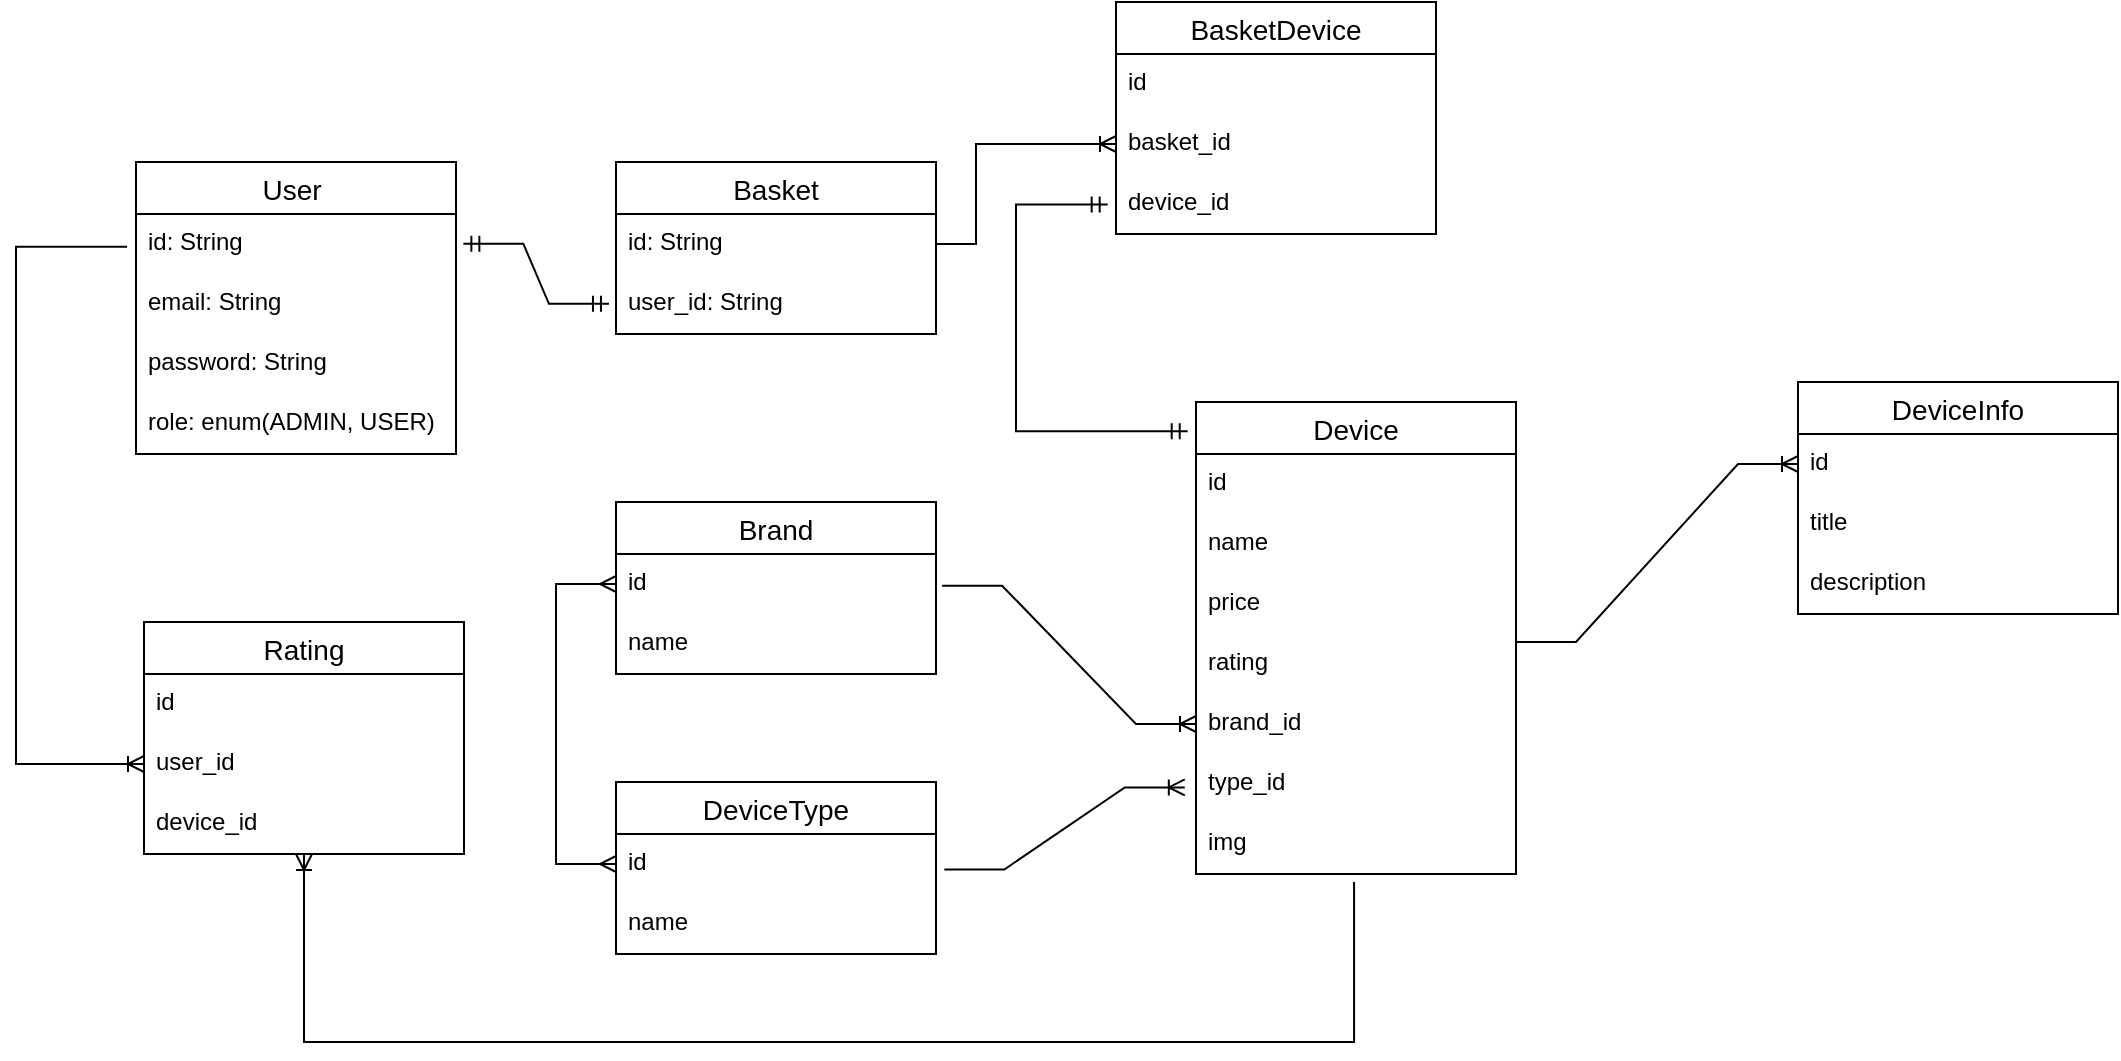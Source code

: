 <mxfile version="22.1.5" type="device">
  <diagram name="Страница — 1" id="DCpCnhBi3tA0dC7Fj1zN">
    <mxGraphModel dx="683" dy="361" grid="1" gridSize="10" guides="1" tooltips="1" connect="1" arrows="1" fold="1" page="1" pageScale="1" pageWidth="827" pageHeight="1169" math="0" shadow="0">
      <root>
        <mxCell id="0" />
        <mxCell id="1" parent="0" />
        <mxCell id="J6SNPG1azMCu8jnUknJW-1" value="User " style="swimlane;fontStyle=0;childLayout=stackLayout;horizontal=1;startSize=26;horizontalStack=0;resizeParent=1;resizeParentMax=0;resizeLast=0;collapsible=1;marginBottom=0;align=center;fontSize=14;" parent="1" vertex="1">
          <mxGeometry x="330" y="340" width="160" height="146" as="geometry" />
        </mxCell>
        <mxCell id="J6SNPG1azMCu8jnUknJW-2" value="id: String" style="text;strokeColor=none;fillColor=none;spacingLeft=4;spacingRight=4;overflow=hidden;rotatable=0;points=[[0,0.5],[1,0.5]];portConstraint=eastwest;fontSize=12;whiteSpace=wrap;html=1;" parent="J6SNPG1azMCu8jnUknJW-1" vertex="1">
          <mxGeometry y="26" width="160" height="30" as="geometry" />
        </mxCell>
        <mxCell id="J6SNPG1azMCu8jnUknJW-3" value="email: String" style="text;strokeColor=none;fillColor=none;spacingLeft=4;spacingRight=4;overflow=hidden;rotatable=0;points=[[0,0.5],[1,0.5]];portConstraint=eastwest;fontSize=12;whiteSpace=wrap;html=1;" parent="J6SNPG1azMCu8jnUknJW-1" vertex="1">
          <mxGeometry y="56" width="160" height="30" as="geometry" />
        </mxCell>
        <mxCell id="J6SNPG1azMCu8jnUknJW-5" value="password: String&lt;br&gt;" style="text;strokeColor=none;fillColor=none;spacingLeft=4;spacingRight=4;overflow=hidden;rotatable=0;points=[[0,0.5],[1,0.5]];portConstraint=eastwest;fontSize=12;whiteSpace=wrap;html=1;" parent="J6SNPG1azMCu8jnUknJW-1" vertex="1">
          <mxGeometry y="86" width="160" height="30" as="geometry" />
        </mxCell>
        <mxCell id="J6SNPG1azMCu8jnUknJW-4" value="role: enum(ADMIN, USER)" style="text;strokeColor=none;fillColor=none;spacingLeft=4;spacingRight=4;overflow=hidden;rotatable=0;points=[[0,0.5],[1,0.5]];portConstraint=eastwest;fontSize=12;whiteSpace=wrap;html=1;" parent="J6SNPG1azMCu8jnUknJW-1" vertex="1">
          <mxGeometry y="116" width="160" height="30" as="geometry" />
        </mxCell>
        <mxCell id="J6SNPG1azMCu8jnUknJW-6" value="Basket" style="swimlane;fontStyle=0;childLayout=stackLayout;horizontal=1;startSize=26;horizontalStack=0;resizeParent=1;resizeParentMax=0;resizeLast=0;collapsible=1;marginBottom=0;align=center;fontSize=14;" parent="1" vertex="1">
          <mxGeometry x="570" y="340" width="160" height="86" as="geometry" />
        </mxCell>
        <mxCell id="J6SNPG1azMCu8jnUknJW-7" value="id: String" style="text;strokeColor=none;fillColor=none;spacingLeft=4;spacingRight=4;overflow=hidden;rotatable=0;points=[[0,0.5],[1,0.5]];portConstraint=eastwest;fontSize=12;whiteSpace=wrap;html=1;" parent="J6SNPG1azMCu8jnUknJW-6" vertex="1">
          <mxGeometry y="26" width="160" height="30" as="geometry" />
        </mxCell>
        <mxCell id="J6SNPG1azMCu8jnUknJW-8" value="user_id: String" style="text;strokeColor=none;fillColor=none;spacingLeft=4;spacingRight=4;overflow=hidden;rotatable=0;points=[[0,0.5],[1,0.5]];portConstraint=eastwest;fontSize=12;whiteSpace=wrap;html=1;" parent="J6SNPG1azMCu8jnUknJW-6" vertex="1">
          <mxGeometry y="56" width="160" height="30" as="geometry" />
        </mxCell>
        <mxCell id="J6SNPG1azMCu8jnUknJW-11" value="" style="edgeStyle=entityRelationEdgeStyle;fontSize=12;html=1;endArrow=ERmandOne;startArrow=ERmandOne;rounded=0;entryX=-0.022;entryY=0.497;entryDx=0;entryDy=0;entryPerimeter=0;exitX=1.023;exitY=0.497;exitDx=0;exitDy=0;exitPerimeter=0;" parent="1" source="J6SNPG1azMCu8jnUknJW-2" target="J6SNPG1azMCu8jnUknJW-8" edge="1">
          <mxGeometry width="100" height="100" relative="1" as="geometry">
            <mxPoint x="490" y="440" as="sourcePoint" />
            <mxPoint x="590" y="340" as="targetPoint" />
          </mxGeometry>
        </mxCell>
        <mxCell id="J6SNPG1azMCu8jnUknJW-18" value="Device" style="swimlane;fontStyle=0;childLayout=stackLayout;horizontal=1;startSize=26;horizontalStack=0;resizeParent=1;resizeParentMax=0;resizeLast=0;collapsible=1;marginBottom=0;align=center;fontSize=14;" parent="1" vertex="1">
          <mxGeometry x="860" y="460" width="160" height="236" as="geometry" />
        </mxCell>
        <mxCell id="J6SNPG1azMCu8jnUknJW-19" value="id" style="text;strokeColor=none;fillColor=none;spacingLeft=4;spacingRight=4;overflow=hidden;rotatable=0;points=[[0,0.5],[1,0.5]];portConstraint=eastwest;fontSize=12;whiteSpace=wrap;html=1;" parent="J6SNPG1azMCu8jnUknJW-18" vertex="1">
          <mxGeometry y="26" width="160" height="30" as="geometry" />
        </mxCell>
        <mxCell id="J6SNPG1azMCu8jnUknJW-20" value="name" style="text;strokeColor=none;fillColor=none;spacingLeft=4;spacingRight=4;overflow=hidden;rotatable=0;points=[[0,0.5],[1,0.5]];portConstraint=eastwest;fontSize=12;whiteSpace=wrap;html=1;" parent="J6SNPG1azMCu8jnUknJW-18" vertex="1">
          <mxGeometry y="56" width="160" height="30" as="geometry" />
        </mxCell>
        <mxCell id="J6SNPG1azMCu8jnUknJW-21" value="price" style="text;strokeColor=none;fillColor=none;spacingLeft=4;spacingRight=4;overflow=hidden;rotatable=0;points=[[0,0.5],[1,0.5]];portConstraint=eastwest;fontSize=12;whiteSpace=wrap;html=1;" parent="J6SNPG1azMCu8jnUknJW-18" vertex="1">
          <mxGeometry y="86" width="160" height="30" as="geometry" />
        </mxCell>
        <mxCell id="J6SNPG1azMCu8jnUknJW-23" value="rating" style="text;strokeColor=none;fillColor=none;spacingLeft=4;spacingRight=4;overflow=hidden;rotatable=0;points=[[0,0.5],[1,0.5]];portConstraint=eastwest;fontSize=12;whiteSpace=wrap;html=1;" parent="J6SNPG1azMCu8jnUknJW-18" vertex="1">
          <mxGeometry y="116" width="160" height="30" as="geometry" />
        </mxCell>
        <mxCell id="J6SNPG1azMCu8jnUknJW-24" value="brand_id&lt;br&gt;" style="text;strokeColor=none;fillColor=none;spacingLeft=4;spacingRight=4;overflow=hidden;rotatable=0;points=[[0,0.5],[1,0.5]];portConstraint=eastwest;fontSize=12;whiteSpace=wrap;html=1;" parent="J6SNPG1azMCu8jnUknJW-18" vertex="1">
          <mxGeometry y="146" width="160" height="30" as="geometry" />
        </mxCell>
        <mxCell id="J6SNPG1azMCu8jnUknJW-22" value="type_id" style="text;strokeColor=none;fillColor=none;spacingLeft=4;spacingRight=4;overflow=hidden;rotatable=0;points=[[0,0.5],[1,0.5]];portConstraint=eastwest;fontSize=12;whiteSpace=wrap;html=1;" parent="J6SNPG1azMCu8jnUknJW-18" vertex="1">
          <mxGeometry y="176" width="160" height="30" as="geometry" />
        </mxCell>
        <mxCell id="J6SNPG1azMCu8jnUknJW-25" value="img" style="text;strokeColor=none;fillColor=none;spacingLeft=4;spacingRight=4;overflow=hidden;rotatable=0;points=[[0,0.5],[1,0.5]];portConstraint=eastwest;fontSize=12;whiteSpace=wrap;html=1;" parent="J6SNPG1azMCu8jnUknJW-18" vertex="1">
          <mxGeometry y="206" width="160" height="30" as="geometry" />
        </mxCell>
        <mxCell id="J6SNPG1azMCu8jnUknJW-26" value="DeviceType" style="swimlane;fontStyle=0;childLayout=stackLayout;horizontal=1;startSize=26;horizontalStack=0;resizeParent=1;resizeParentMax=0;resizeLast=0;collapsible=1;marginBottom=0;align=center;fontSize=14;" parent="1" vertex="1">
          <mxGeometry x="570" y="650" width="160" height="86" as="geometry" />
        </mxCell>
        <mxCell id="J6SNPG1azMCu8jnUknJW-27" value="id" style="text;strokeColor=none;fillColor=none;spacingLeft=4;spacingRight=4;overflow=hidden;rotatable=0;points=[[0,0.5],[1,0.5]];portConstraint=eastwest;fontSize=12;whiteSpace=wrap;html=1;" parent="J6SNPG1azMCu8jnUknJW-26" vertex="1">
          <mxGeometry y="26" width="160" height="30" as="geometry" />
        </mxCell>
        <mxCell id="J6SNPG1azMCu8jnUknJW-28" value="name&lt;br&gt;" style="text;strokeColor=none;fillColor=none;spacingLeft=4;spacingRight=4;overflow=hidden;rotatable=0;points=[[0,0.5],[1,0.5]];portConstraint=eastwest;fontSize=12;whiteSpace=wrap;html=1;" parent="J6SNPG1azMCu8jnUknJW-26" vertex="1">
          <mxGeometry y="56" width="160" height="30" as="geometry" />
        </mxCell>
        <mxCell id="J6SNPG1azMCu8jnUknJW-30" value="" style="edgeStyle=entityRelationEdgeStyle;fontSize=12;html=1;endArrow=ERoneToMany;rounded=0;exitX=1.026;exitY=0.591;exitDx=0;exitDy=0;exitPerimeter=0;entryX=-0.035;entryY=0.557;entryDx=0;entryDy=0;entryPerimeter=0;" parent="1" source="J6SNPG1azMCu8jnUknJW-27" target="J6SNPG1azMCu8jnUknJW-22" edge="1">
          <mxGeometry width="100" height="100" relative="1" as="geometry">
            <mxPoint x="827.0" y="631.87" as="sourcePoint" />
            <mxPoint x="880" y="500" as="targetPoint" />
          </mxGeometry>
        </mxCell>
        <mxCell id="J6SNPG1azMCu8jnUknJW-33" value="Brand" style="swimlane;fontStyle=0;childLayout=stackLayout;horizontal=1;startSize=26;horizontalStack=0;resizeParent=1;resizeParentMax=0;resizeLast=0;collapsible=1;marginBottom=0;align=center;fontSize=14;" parent="1" vertex="1">
          <mxGeometry x="570" y="510" width="160" height="86" as="geometry" />
        </mxCell>
        <mxCell id="J6SNPG1azMCu8jnUknJW-34" value="id" style="text;strokeColor=none;fillColor=none;spacingLeft=4;spacingRight=4;overflow=hidden;rotatable=0;points=[[0,0.5],[1,0.5]];portConstraint=eastwest;fontSize=12;whiteSpace=wrap;html=1;" parent="J6SNPG1azMCu8jnUknJW-33" vertex="1">
          <mxGeometry y="26" width="160" height="30" as="geometry" />
        </mxCell>
        <mxCell id="J6SNPG1azMCu8jnUknJW-35" value="name" style="text;strokeColor=none;fillColor=none;spacingLeft=4;spacingRight=4;overflow=hidden;rotatable=0;points=[[0,0.5],[1,0.5]];portConstraint=eastwest;fontSize=12;whiteSpace=wrap;html=1;" parent="J6SNPG1azMCu8jnUknJW-33" vertex="1">
          <mxGeometry y="56" width="160" height="30" as="geometry" />
        </mxCell>
        <mxCell id="J6SNPG1azMCu8jnUknJW-40" value="" style="edgeStyle=entityRelationEdgeStyle;fontSize=12;html=1;endArrow=ERoneToMany;rounded=0;entryX=0;entryY=0.5;entryDx=0;entryDy=0;exitX=1.019;exitY=0.528;exitDx=0;exitDy=0;exitPerimeter=0;" parent="1" source="J6SNPG1azMCu8jnUknJW-34" target="J6SNPG1azMCu8jnUknJW-24" edge="1">
          <mxGeometry width="100" height="100" relative="1" as="geometry">
            <mxPoint x="727" y="650" as="sourcePoint" />
            <mxPoint x="827" y="550" as="targetPoint" />
            <Array as="points">
              <mxPoint x="477" y="590" />
            </Array>
          </mxGeometry>
        </mxCell>
        <mxCell id="J6SNPG1azMCu8jnUknJW-49" value="" style="edgeStyle=elbowEdgeStyle;fontSize=12;html=1;endArrow=ERmany;startArrow=ERmany;rounded=0;elbow=vertical;" parent="1" source="J6SNPG1azMCu8jnUknJW-27" target="J6SNPG1azMCu8jnUknJW-34" edge="1">
          <mxGeometry width="100" height="100" relative="1" as="geometry">
            <mxPoint x="450" y="650" as="sourcePoint" />
            <mxPoint x="550" y="550" as="targetPoint" />
            <Array as="points">
              <mxPoint x="540" y="620" />
            </Array>
          </mxGeometry>
        </mxCell>
        <mxCell id="J6SNPG1azMCu8jnUknJW-53" value="DeviceInfo" style="swimlane;fontStyle=0;childLayout=stackLayout;horizontal=1;startSize=26;horizontalStack=0;resizeParent=1;resizeParentMax=0;resizeLast=0;collapsible=1;marginBottom=0;align=center;fontSize=14;" parent="1" vertex="1">
          <mxGeometry x="1161" y="450" width="160" height="116" as="geometry" />
        </mxCell>
        <mxCell id="J6SNPG1azMCu8jnUknJW-54" value="id" style="text;strokeColor=none;fillColor=none;spacingLeft=4;spacingRight=4;overflow=hidden;rotatable=0;points=[[0,0.5],[1,0.5]];portConstraint=eastwest;fontSize=12;whiteSpace=wrap;html=1;" parent="J6SNPG1azMCu8jnUknJW-53" vertex="1">
          <mxGeometry y="26" width="160" height="30" as="geometry" />
        </mxCell>
        <mxCell id="J6SNPG1azMCu8jnUknJW-57" value="title&lt;br&gt;" style="text;strokeColor=none;fillColor=none;spacingLeft=4;spacingRight=4;overflow=hidden;rotatable=0;points=[[0,0.5],[1,0.5]];portConstraint=eastwest;fontSize=12;whiteSpace=wrap;html=1;" parent="J6SNPG1azMCu8jnUknJW-53" vertex="1">
          <mxGeometry y="56" width="160" height="30" as="geometry" />
        </mxCell>
        <mxCell id="J6SNPG1azMCu8jnUknJW-56" value="description" style="text;strokeColor=none;fillColor=none;spacingLeft=4;spacingRight=4;overflow=hidden;rotatable=0;points=[[0,0.5],[1,0.5]];portConstraint=eastwest;fontSize=12;whiteSpace=wrap;html=1;" parent="J6SNPG1azMCu8jnUknJW-53" vertex="1">
          <mxGeometry y="86" width="160" height="30" as="geometry" />
        </mxCell>
        <mxCell id="J6SNPG1azMCu8jnUknJW-58" value="" style="edgeStyle=entityRelationEdgeStyle;fontSize=12;html=1;endArrow=ERoneToMany;rounded=0;" parent="1" target="J6SNPG1azMCu8jnUknJW-54" edge="1">
          <mxGeometry width="100" height="100" relative="1" as="geometry">
            <mxPoint x="1020" y="580" as="sourcePoint" />
            <mxPoint x="1090" y="480" as="targetPoint" />
          </mxGeometry>
        </mxCell>
        <mxCell id="J6SNPG1azMCu8jnUknJW-60" value="" style="edgeStyle=orthogonalEdgeStyle;fontSize=12;html=1;endArrow=ERoneToMany;rounded=0;exitX=1;exitY=0.5;exitDx=0;exitDy=0;" parent="1" source="J6SNPG1azMCu8jnUknJW-7" target="J6SNPG1azMCu8jnUknJW-63" edge="1">
          <mxGeometry width="100" height="100" relative="1" as="geometry">
            <mxPoint x="740" y="381" as="sourcePoint" />
            <mxPoint x="780" y="280" as="targetPoint" />
            <Array as="points">
              <mxPoint x="750" y="381" />
              <mxPoint x="750" y="331" />
            </Array>
          </mxGeometry>
        </mxCell>
        <mxCell id="J6SNPG1azMCu8jnUknJW-61" value="BasketDevice" style="swimlane;fontStyle=0;childLayout=stackLayout;horizontal=1;startSize=26;horizontalStack=0;resizeParent=1;resizeParentMax=0;resizeLast=0;collapsible=1;marginBottom=0;align=center;fontSize=14;" parent="1" vertex="1">
          <mxGeometry x="820" y="260" width="160" height="116" as="geometry" />
        </mxCell>
        <mxCell id="J6SNPG1azMCu8jnUknJW-62" value="id&lt;br&gt;" style="text;strokeColor=none;fillColor=none;spacingLeft=4;spacingRight=4;overflow=hidden;rotatable=0;points=[[0,0.5],[1,0.5]];portConstraint=eastwest;fontSize=12;whiteSpace=wrap;html=1;" parent="J6SNPG1azMCu8jnUknJW-61" vertex="1">
          <mxGeometry y="26" width="160" height="30" as="geometry" />
        </mxCell>
        <mxCell id="J6SNPG1azMCu8jnUknJW-63" value="basket_id" style="text;strokeColor=none;fillColor=none;spacingLeft=4;spacingRight=4;overflow=hidden;rotatable=0;points=[[0,0.5],[1,0.5]];portConstraint=eastwest;fontSize=12;whiteSpace=wrap;html=1;" parent="J6SNPG1azMCu8jnUknJW-61" vertex="1">
          <mxGeometry y="56" width="160" height="30" as="geometry" />
        </mxCell>
        <mxCell id="J6SNPG1azMCu8jnUknJW-64" value="device_id" style="text;strokeColor=none;fillColor=none;spacingLeft=4;spacingRight=4;overflow=hidden;rotatable=0;points=[[0,0.5],[1,0.5]];portConstraint=eastwest;fontSize=12;whiteSpace=wrap;html=1;" parent="J6SNPG1azMCu8jnUknJW-61" vertex="1">
          <mxGeometry y="86" width="160" height="30" as="geometry" />
        </mxCell>
        <mxCell id="J6SNPG1azMCu8jnUknJW-65" value="" style="fontSize=12;html=1;endArrow=ERmandOne;startArrow=ERmandOne;rounded=0;exitX=-0.026;exitY=0.062;exitDx=0;exitDy=0;exitPerimeter=0;edgeStyle=elbowEdgeStyle;entryX=-0.026;entryY=0.507;entryDx=0;entryDy=0;entryPerimeter=0;" parent="1" source="J6SNPG1azMCu8jnUknJW-18" target="J6SNPG1azMCu8jnUknJW-64" edge="1">
          <mxGeometry width="100" height="100" relative="1" as="geometry">
            <mxPoint x="838.24" y="478.172" as="sourcePoint" />
            <mxPoint x="790" y="360" as="targetPoint" />
            <Array as="points">
              <mxPoint x="770" y="440" />
            </Array>
          </mxGeometry>
        </mxCell>
        <mxCell id="J6SNPG1azMCu8jnUknJW-66" value="Rating" style="swimlane;fontStyle=0;childLayout=stackLayout;horizontal=1;startSize=26;horizontalStack=0;resizeParent=1;resizeParentMax=0;resizeLast=0;collapsible=1;marginBottom=0;align=center;fontSize=14;" parent="1" vertex="1">
          <mxGeometry x="334" y="570" width="160" height="116" as="geometry" />
        </mxCell>
        <mxCell id="J6SNPG1azMCu8jnUknJW-67" value="id" style="text;strokeColor=none;fillColor=none;spacingLeft=4;spacingRight=4;overflow=hidden;rotatable=0;points=[[0,0.5],[1,0.5]];portConstraint=eastwest;fontSize=12;whiteSpace=wrap;html=1;" parent="J6SNPG1azMCu8jnUknJW-66" vertex="1">
          <mxGeometry y="26" width="160" height="30" as="geometry" />
        </mxCell>
        <mxCell id="J6SNPG1azMCu8jnUknJW-68" value="user_id&lt;br&gt;&lt;span style=&quot;white-space: pre;&quot;&gt;&#x9;&lt;/span&gt;&lt;span style=&quot;white-space: pre;&quot;&gt;&#x9;&lt;/span&gt;" style="text;strokeColor=none;fillColor=none;spacingLeft=4;spacingRight=4;overflow=hidden;rotatable=0;points=[[0,0.5],[1,0.5]];portConstraint=eastwest;fontSize=12;whiteSpace=wrap;html=1;" parent="J6SNPG1azMCu8jnUknJW-66" vertex="1">
          <mxGeometry y="56" width="160" height="30" as="geometry" />
        </mxCell>
        <mxCell id="J6SNPG1azMCu8jnUknJW-69" value="device_id" style="text;strokeColor=none;fillColor=none;spacingLeft=4;spacingRight=4;overflow=hidden;rotatable=0;points=[[0,0.5],[1,0.5]];portConstraint=eastwest;fontSize=12;whiteSpace=wrap;html=1;" parent="J6SNPG1azMCu8jnUknJW-66" vertex="1">
          <mxGeometry y="86" width="160" height="30" as="geometry" />
        </mxCell>
        <mxCell id="J6SNPG1azMCu8jnUknJW-71" value="" style="edgeStyle=elbowEdgeStyle;fontSize=12;html=1;endArrow=ERoneToMany;rounded=0;exitX=-0.028;exitY=0.547;exitDx=0;exitDy=0;exitPerimeter=0;" parent="1" source="J6SNPG1azMCu8jnUknJW-2" target="J6SNPG1azMCu8jnUknJW-68" edge="1">
          <mxGeometry width="100" height="100" relative="1" as="geometry">
            <mxPoint x="160" y="540" as="sourcePoint" />
            <mxPoint x="260" y="440" as="targetPoint" />
            <Array as="points">
              <mxPoint x="270" y="500" />
            </Array>
          </mxGeometry>
        </mxCell>
        <mxCell id="J6SNPG1azMCu8jnUknJW-73" value="" style="edgeStyle=elbowEdgeStyle;fontSize=12;html=1;endArrow=ERoneToMany;rounded=0;elbow=vertical;exitX=0.494;exitY=1.133;exitDx=0;exitDy=0;exitPerimeter=0;" parent="1" source="J6SNPG1azMCu8jnUknJW-25" target="J6SNPG1azMCu8jnUknJW-69" edge="1">
          <mxGeometry width="100" height="100" relative="1" as="geometry">
            <mxPoint x="590" y="610" as="sourcePoint" />
            <mxPoint x="350" y="780" as="targetPoint" />
            <Array as="points">
              <mxPoint x="680" y="780" />
            </Array>
          </mxGeometry>
        </mxCell>
      </root>
    </mxGraphModel>
  </diagram>
</mxfile>
